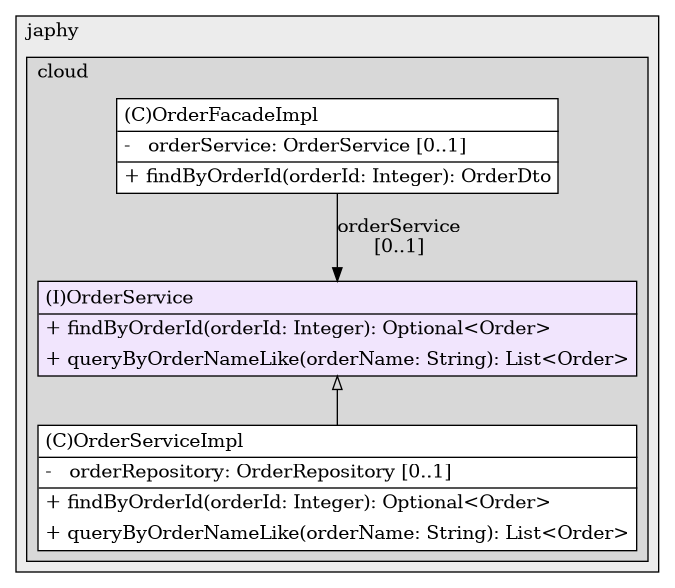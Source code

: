 @startuml

/' diagram meta data start
config=StructureConfiguration;
{
  "projectClassification": {
    "searchMode": "OpenProject", // OpenProject, AllProjects
    "includedProjects": "",
    "pathEndKeywords": "*.impl",
    "isClientPath": "",
    "isClientName": "",
    "isTestPath": "",
    "isTestName": "",
    "isMappingPath": "",
    "isMappingName": "",
    "isDataAccessPath": "",
    "isDataAccessName": "",
    "isDataStructurePath": "",
    "isDataStructureName": "",
    "isInterfaceStructuresPath": "",
    "isInterfaceStructuresName": "",
    "isEntryPointPath": "",
    "isEntryPointName": "",
    "treatFinalFieldsAsMandatory": false
  },
  "graphRestriction": {
    "classPackageExcludeFilter": "",
    "classPackageIncludeFilter": "",
    "classNameExcludeFilter": "",
    "classNameIncludeFilter": "",
    "methodNameExcludeFilter": "",
    "methodNameIncludeFilter": "",
    "removeByInheritance": "", // inheritance/annotation based filtering is done in a second step
    "removeByAnnotation": "",
    "removeByClassPackage": "", // cleanup the graph after inheritance/annotation based filtering is done
    "removeByClassName": "",
    "cutMappings": false,
    "cutEnum": true,
    "cutTests": true,
    "cutClient": true,
    "cutDataAccess": false,
    "cutInterfaceStructures": false,
    "cutDataStructures": false,
    "cutGetterAndSetter": true,
    "cutConstructors": true
  },
  "graphTraversal": {
    "forwardDepth": 3,
    "backwardDepth": 3,
    "classPackageExcludeFilter": "",
    "classPackageIncludeFilter": "",
    "classNameExcludeFilter": "",
    "classNameIncludeFilter": "",
    "methodNameExcludeFilter": "",
    "methodNameIncludeFilter": "",
    "hideMappings": false,
    "hideDataStructures": false,
    "hidePrivateMethods": true,
    "hideInterfaceCalls": true, // indirection: implementation -> interface (is hidden) -> implementation
    "onlyShowApplicationEntryPoints": false, // root node is included
    "useMethodCallsForStructureDiagram": "ForwardOnly" // ForwardOnly, BothDirections, No
  },
  "details": {
    "aggregation": "GroupByClass", // ByClass, GroupByClass, None
    "showClassGenericTypes": true,
    "showMethods": true,
    "showMethodParameterNames": true,
    "showMethodParameterTypes": true,
    "showMethodReturnType": true,
    "showPackageLevels": 2,
    "showDetailedClassStructure": true
  },
  "rootClass": "com.japhy.cloud.order.domain.service.OrderService",
  "extensionCallbackMethod": "" // qualified.class.name#methodName - signature: public static String method(String)
}
diagram meta data end '/



digraph g {
    rankdir="TB"
    splines=polyline
    

'nodes 
subgraph cluster_100893930 { 
   	label=japhy
	labeljust=l
	fillcolor="#ececec"
	style=filled
   
   subgraph cluster_1662552015 { 
   	label=cloud
	labeljust=l
	fillcolor="#d8d8d8"
	style=filled
   
   OrderFacadeImpl92480545[
	label=<<TABLE BORDER="1" CELLBORDER="0" CELLPADDING="4" CELLSPACING="0">
<TR><TD ALIGN="LEFT" >(C)OrderFacadeImpl</TD></TR>
<HR/>
<TR><TD ALIGN="LEFT" >-   orderService: OrderService [0..1]</TD></TR>
<HR/>
<TR><TD ALIGN="LEFT" >+ findByOrderId(orderId: Integer): OrderDto</TD></TR>
</TABLE>>
	style=filled
	margin=0
	shape=plaintext
	fillcolor="#FFFFFF"
];

OrderService1003648363[
	label=<<TABLE BORDER="1" CELLBORDER="0" CELLPADDING="4" CELLSPACING="0">
<TR><TD ALIGN="LEFT" >(I)OrderService</TD></TR>
<HR/>
<TR><TD ALIGN="LEFT" >+ findByOrderId(orderId: Integer): Optional&lt;Order&gt;</TD></TR>
<TR><TD ALIGN="LEFT" >+ queryByOrderNameLike(orderName: String): List&lt;Order&gt;</TD></TR>
</TABLE>>
	style=filled
	margin=0
	shape=plaintext
	fillcolor="#F1E5FD"
];

OrderServiceImpl1303668185[
	label=<<TABLE BORDER="1" CELLBORDER="0" CELLPADDING="4" CELLSPACING="0">
<TR><TD ALIGN="LEFT" >(C)OrderServiceImpl</TD></TR>
<HR/>
<TR><TD ALIGN="LEFT" >-   orderRepository: OrderRepository [0..1]</TD></TR>
<HR/>
<TR><TD ALIGN="LEFT" >+ findByOrderId(orderId: Integer): Optional&lt;Order&gt;</TD></TR>
<TR><TD ALIGN="LEFT" >+ queryByOrderNameLike(orderName: String): List&lt;Order&gt;</TD></TR>
</TABLE>>
	style=filled
	margin=0
	shape=plaintext
	fillcolor="#FFFFFF"
];
} 
} 

'edges    
OrderFacadeImpl92480545 -> OrderService1003648363[label="orderService
[0..1]"];
OrderService1003648363 -> OrderServiceImpl1303668185[arrowhead=none, arrowtail=empty, dir=both];
    
}
@enduml